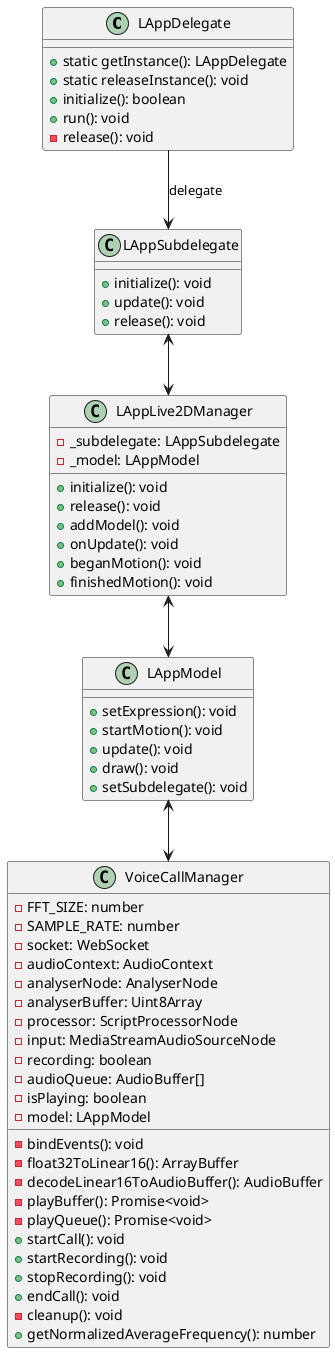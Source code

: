 @startuml

class LAppDelegate {
  + static getInstance(): LAppDelegate
  + static releaseInstance(): void
  + initialize(): boolean
  + run(): void
  - release(): void
}

class LAppSubdelegate {
  + initialize(): void
  + update(): void
  + release(): void
}

class LAppLive2DManager {
  - _subdelegate: LAppSubdelegate
  - _model: LAppModel
  + initialize(): void
  + release(): void
  + addModel(): void
  + onUpdate(): void
  + beganMotion(): void
  + finishedMotion(): void
}

class LAppModel {
  + setExpression(): void
  + startMotion(): void
  + update(): void
  + draw(): void
  + setSubdelegate(): void
}

class VoiceCallManager {
  - FFT_SIZE: number
  - SAMPLE_RATE: number
  - socket: WebSocket
  - audioContext: AudioContext
  - analyserNode: AnalyserNode
  - analyserBuffer: Uint8Array
  - processor: ScriptProcessorNode
  - input: MediaStreamAudioSourceNode
  - recording: boolean
  - audioQueue: AudioBuffer[]
  - isPlaying: boolean
  - model: LAppModel

  - bindEvents(): void
  - float32ToLinear16(): ArrayBuffer
  - decodeLinear16ToAudioBuffer(): AudioBuffer
  - playBuffer(): Promise<void>
  - playQueue(): Promise<void>
  + startCall(): void
  + startRecording(): void
  + stopRecording(): void
  + endCall(): void
  - cleanup(): void
  + getNormalizedAverageFrequency(): number
}

LAppDelegate --> LAppSubdelegate : delegate
LAppSubdelegate <--> LAppLive2DManager
LAppLive2DManager <--> LAppModel
LAppModel <--> VoiceCallManager

@enduml